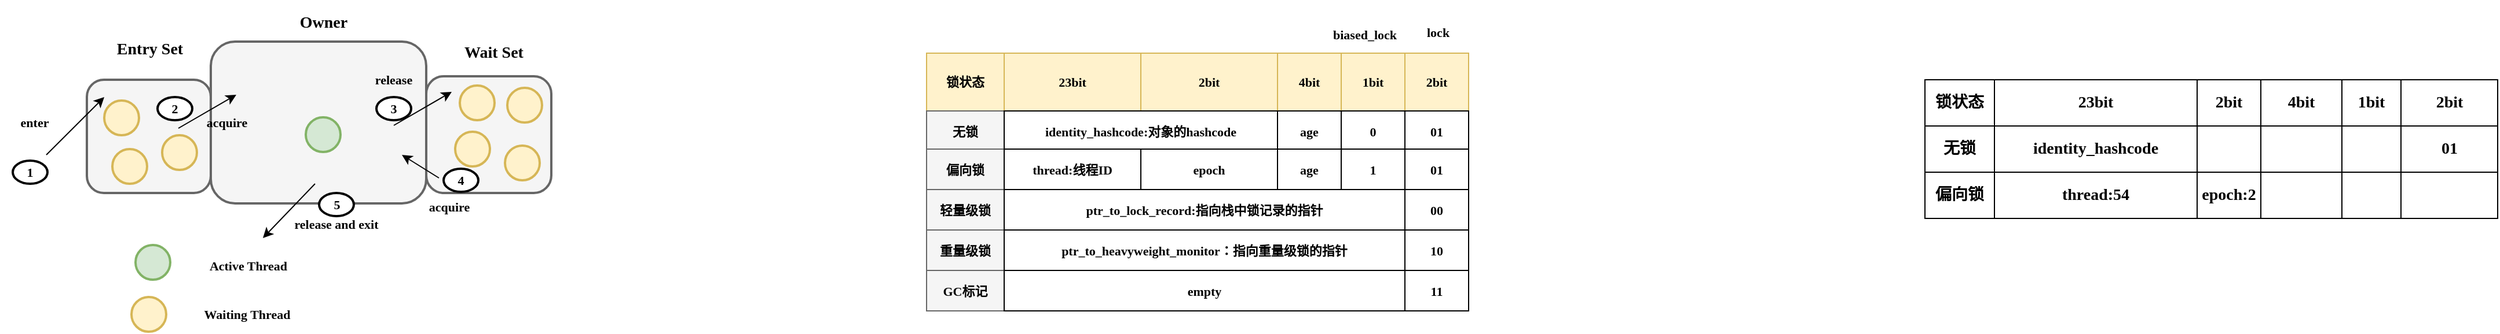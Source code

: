 <mxfile version="14.6.13" type="device" pages="5"><diagram id="yo-hto-64TogpGjafpf1" name="LOCK"><mxGraphModel dx="1933" dy="892" grid="0" gridSize="10" guides="1" tooltips="1" connect="1" arrows="1" fold="1" page="1" pageScale="1" pageWidth="827" pageHeight="1169" math="0" shadow="0"><root><mxCell id="0"/><mxCell id="1" parent="0"/><mxCell id="nr0yrZj0iZ1zak2wv59O-37" value="" style="shape=table;html=1;whiteSpace=wrap;startSize=0;container=1;collapsible=0;childLayout=tableLayout;fontFamily=Comic Sans MS;fontStyle=1;fontSize=14;" parent="1" vertex="1"><mxGeometry x="924" y="498" width="494.5" height="120" as="geometry"/></mxCell><mxCell id="nr0yrZj0iZ1zak2wv59O-38" value="" style="shape=partialRectangle;html=1;whiteSpace=wrap;collapsible=0;dropTarget=0;pointerEvents=0;fillColor=none;top=0;left=0;bottom=0;right=0;points=[[0,0.5],[1,0.5]];portConstraint=eastwest;fontFamily=Comic Sans MS;fontStyle=1;fontSize=14;" parent="nr0yrZj0iZ1zak2wv59O-37" vertex="1"><mxGeometry width="494.5" height="40" as="geometry"/></mxCell><mxCell id="nr0yrZj0iZ1zak2wv59O-39" value="锁状态" style="shape=partialRectangle;html=1;whiteSpace=wrap;connectable=0;overflow=hidden;fillColor=none;top=0;left=0;bottom=0;right=0;fontFamily=Comic Sans MS;fontStyle=1;fontSize=14;" parent="nr0yrZj0iZ1zak2wv59O-38" vertex="1"><mxGeometry width="60" height="40" as="geometry"/></mxCell><mxCell id="nr0yrZj0iZ1zak2wv59O-40" value="23bit" style="shape=partialRectangle;html=1;whiteSpace=wrap;connectable=0;overflow=hidden;fillColor=none;top=0;left=0;bottom=0;right=0;fontFamily=Comic Sans MS;fontStyle=1;fontSize=14;" parent="nr0yrZj0iZ1zak2wv59O-38" vertex="1"><mxGeometry x="60" width="175" height="40" as="geometry"/></mxCell><mxCell id="nr0yrZj0iZ1zak2wv59O-41" value="2bit" style="shape=partialRectangle;html=1;whiteSpace=wrap;connectable=0;overflow=hidden;fillColor=none;top=0;left=0;bottom=0;right=0;fontFamily=Comic Sans MS;fontStyle=1;fontSize=14;" parent="nr0yrZj0iZ1zak2wv59O-38" vertex="1"><mxGeometry x="235" width="55" height="40" as="geometry"/></mxCell><mxCell id="nr0yrZj0iZ1zak2wv59O-42" value="4bit" style="shape=partialRectangle;html=1;whiteSpace=wrap;connectable=0;overflow=hidden;fillColor=none;top=0;left=0;bottom=0;right=0;fontFamily=Comic Sans MS;fontStyle=1;fontSize=14;" parent="nr0yrZj0iZ1zak2wv59O-38" vertex="1"><mxGeometry x="290" width="70" height="40" as="geometry"/></mxCell><mxCell id="nr0yrZj0iZ1zak2wv59O-43" value="1bit" style="shape=partialRectangle;html=1;whiteSpace=wrap;connectable=0;overflow=hidden;fillColor=none;top=0;left=0;bottom=0;right=0;fontFamily=Comic Sans MS;fontStyle=1;fontSize=14;" parent="nr0yrZj0iZ1zak2wv59O-38" vertex="1"><mxGeometry x="360" width="51" height="40" as="geometry"/></mxCell><mxCell id="nr0yrZj0iZ1zak2wv59O-44" value="2bit" style="shape=partialRectangle;html=1;whiteSpace=wrap;connectable=0;overflow=hidden;fillColor=none;top=0;left=0;bottom=0;right=0;fontFamily=Comic Sans MS;fontStyle=1;fontSize=14;" parent="nr0yrZj0iZ1zak2wv59O-38" vertex="1"><mxGeometry x="411" width="84" height="40" as="geometry"/></mxCell><mxCell id="nr0yrZj0iZ1zak2wv59O-46" value="" style="shape=partialRectangle;html=1;whiteSpace=wrap;collapsible=0;dropTarget=0;pointerEvents=0;fillColor=none;top=0;left=0;bottom=0;right=0;points=[[0,0.5],[1,0.5]];portConstraint=eastwest;fontFamily=Comic Sans MS;fontStyle=1;fontSize=14;" parent="nr0yrZj0iZ1zak2wv59O-37" vertex="1"><mxGeometry y="40" width="494.5" height="40" as="geometry"/></mxCell><mxCell id="nr0yrZj0iZ1zak2wv59O-47" value="无锁" style="shape=partialRectangle;html=1;whiteSpace=wrap;connectable=0;overflow=hidden;fillColor=none;top=0;left=0;bottom=0;right=0;fontFamily=Comic Sans MS;fontStyle=1;fontSize=14;" parent="nr0yrZj0iZ1zak2wv59O-46" vertex="1"><mxGeometry width="60" height="40" as="geometry"/></mxCell><mxCell id="nr0yrZj0iZ1zak2wv59O-48" value="identity_hashcode" style="shape=partialRectangle;html=1;whiteSpace=wrap;connectable=0;overflow=hidden;fillColor=none;top=0;left=0;bottom=0;right=0;fontFamily=Comic Sans MS;fontStyle=1;fontSize=14;" parent="nr0yrZj0iZ1zak2wv59O-46" vertex="1"><mxGeometry x="60" width="175" height="40" as="geometry"/></mxCell><mxCell id="nr0yrZj0iZ1zak2wv59O-49" value="" style="shape=partialRectangle;html=1;whiteSpace=wrap;connectable=0;overflow=hidden;fillColor=none;top=0;left=0;bottom=0;right=0;fontFamily=Comic Sans MS;fontStyle=1;fontSize=14;" parent="nr0yrZj0iZ1zak2wv59O-46" vertex="1"><mxGeometry x="235" width="55" height="40" as="geometry"/></mxCell><mxCell id="nr0yrZj0iZ1zak2wv59O-50" value="" style="shape=partialRectangle;html=1;whiteSpace=wrap;connectable=0;overflow=hidden;fillColor=none;top=0;left=0;bottom=0;right=0;fontFamily=Comic Sans MS;fontStyle=1;fontSize=14;" parent="nr0yrZj0iZ1zak2wv59O-46" vertex="1"><mxGeometry x="290" width="70" height="40" as="geometry"/></mxCell><mxCell id="nr0yrZj0iZ1zak2wv59O-51" value="" style="shape=partialRectangle;html=1;whiteSpace=wrap;connectable=0;overflow=hidden;fillColor=none;top=0;left=0;bottom=0;right=0;fontFamily=Comic Sans MS;fontStyle=1;fontSize=14;" parent="nr0yrZj0iZ1zak2wv59O-46" vertex="1"><mxGeometry x="360" width="51" height="40" as="geometry"/></mxCell><mxCell id="nr0yrZj0iZ1zak2wv59O-52" value="01" style="shape=partialRectangle;html=1;whiteSpace=wrap;connectable=0;overflow=hidden;fillColor=none;top=0;left=0;bottom=0;right=0;fontFamily=Comic Sans MS;fontStyle=1;fontSize=14;" parent="nr0yrZj0iZ1zak2wv59O-46" vertex="1"><mxGeometry x="411" width="84" height="40" as="geometry"/></mxCell><mxCell id="nr0yrZj0iZ1zak2wv59O-54" value="" style="shape=partialRectangle;html=1;whiteSpace=wrap;collapsible=0;dropTarget=0;pointerEvents=0;fillColor=none;top=0;left=0;bottom=0;right=0;points=[[0,0.5],[1,0.5]];portConstraint=eastwest;fontFamily=Comic Sans MS;fontStyle=1;fontSize=14;" parent="nr0yrZj0iZ1zak2wv59O-37" vertex="1"><mxGeometry y="80" width="494.5" height="40" as="geometry"/></mxCell><mxCell id="nr0yrZj0iZ1zak2wv59O-55" value="偏向锁" style="shape=partialRectangle;html=1;whiteSpace=wrap;connectable=0;overflow=hidden;fillColor=none;top=0;left=0;bottom=0;right=0;fontFamily=Comic Sans MS;fontStyle=1;fontSize=14;" parent="nr0yrZj0iZ1zak2wv59O-54" vertex="1"><mxGeometry width="60" height="40" as="geometry"/></mxCell><mxCell id="nr0yrZj0iZ1zak2wv59O-56" value="thread:54" style="shape=partialRectangle;html=1;whiteSpace=wrap;connectable=0;overflow=hidden;fillColor=none;top=0;left=0;bottom=0;right=0;fontFamily=Comic Sans MS;fontStyle=1;fontSize=14;" parent="nr0yrZj0iZ1zak2wv59O-54" vertex="1"><mxGeometry x="60" width="175" height="40" as="geometry"/></mxCell><mxCell id="nr0yrZj0iZ1zak2wv59O-57" value="epoch:2" style="shape=partialRectangle;html=1;whiteSpace=wrap;connectable=0;overflow=hidden;fillColor=none;top=0;left=0;bottom=0;right=0;fontFamily=Comic Sans MS;fontStyle=1;fontSize=14;" parent="nr0yrZj0iZ1zak2wv59O-54" vertex="1"><mxGeometry x="235" width="55" height="40" as="geometry"/></mxCell><mxCell id="nr0yrZj0iZ1zak2wv59O-58" value="" style="shape=partialRectangle;html=1;whiteSpace=wrap;connectable=0;overflow=hidden;fillColor=none;top=0;left=0;bottom=0;right=0;fontFamily=Comic Sans MS;fontStyle=1;fontSize=14;" parent="nr0yrZj0iZ1zak2wv59O-54" vertex="1"><mxGeometry x="290" width="70" height="40" as="geometry"/></mxCell><mxCell id="nr0yrZj0iZ1zak2wv59O-59" value="" style="shape=partialRectangle;html=1;whiteSpace=wrap;connectable=0;overflow=hidden;fillColor=none;top=0;left=0;bottom=0;right=0;fontFamily=Comic Sans MS;fontStyle=1;fontSize=14;" parent="nr0yrZj0iZ1zak2wv59O-54" vertex="1"><mxGeometry x="360" width="51" height="40" as="geometry"/></mxCell><mxCell id="nr0yrZj0iZ1zak2wv59O-60" value="" style="shape=partialRectangle;html=1;whiteSpace=wrap;connectable=0;overflow=hidden;fillColor=none;top=0;left=0;bottom=0;right=0;fontFamily=Comic Sans MS;fontStyle=1;fontSize=14;" parent="nr0yrZj0iZ1zak2wv59O-54" vertex="1"><mxGeometry x="411" width="84" height="40" as="geometry"/></mxCell><mxCell id="nr0yrZj0iZ1zak2wv59O-62" value="锁状态" style="rounded=0;whiteSpace=wrap;html=1;fontFamily=Comic Sans MS;fontSize=11;fontStyle=1;fillColor=#fff2cc;strokeColor=#d6b656;" parent="1" vertex="1"><mxGeometry x="62" y="475" width="67" height="50" as="geometry"/></mxCell><mxCell id="nr0yrZj0iZ1zak2wv59O-70" value="23bit" style="rounded=0;whiteSpace=wrap;html=1;fontFamily=Comic Sans MS;fontSize=11;fontStyle=1;fillColor=#fff2cc;strokeColor=#d6b656;" parent="1" vertex="1"><mxGeometry x="129" y="475" width="118" height="50" as="geometry"/></mxCell><mxCell id="nr0yrZj0iZ1zak2wv59O-71" value="2bit" style="rounded=0;whiteSpace=wrap;html=1;fontFamily=Comic Sans MS;fontSize=11;fontStyle=1;fillColor=#fff2cc;strokeColor=#d6b656;" parent="1" vertex="1"><mxGeometry x="247" y="475" width="118" height="50" as="geometry"/></mxCell><mxCell id="nr0yrZj0iZ1zak2wv59O-73" value="4bit" style="rounded=0;whiteSpace=wrap;html=1;fontFamily=Comic Sans MS;fontSize=11;fontStyle=1;fillColor=#fff2cc;strokeColor=#d6b656;" parent="1" vertex="1"><mxGeometry x="365" y="475" width="55" height="50" as="geometry"/></mxCell><mxCell id="nr0yrZj0iZ1zak2wv59O-74" value="1bit" style="rounded=0;whiteSpace=wrap;html=1;fontFamily=Comic Sans MS;fontSize=11;fontStyle=1;fillColor=#fff2cc;strokeColor=#d6b656;" parent="1" vertex="1"><mxGeometry x="420" y="475" width="55" height="50" as="geometry"/></mxCell><mxCell id="nr0yrZj0iZ1zak2wv59O-75" value="2bit" style="rounded=0;whiteSpace=wrap;html=1;fontFamily=Comic Sans MS;fontSize=11;fontStyle=1;fillColor=#fff2cc;strokeColor=#d6b656;" parent="1" vertex="1"><mxGeometry x="475" y="475" width="55" height="50" as="geometry"/></mxCell><mxCell id="nr0yrZj0iZ1zak2wv59O-91" value="GC标记" style="rounded=0;whiteSpace=wrap;html=1;fontFamily=Comic Sans MS;fontSize=11;fontStyle=1;fillColor=#f5f5f5;strokeColor=#666666;" parent="1" vertex="1"><mxGeometry x="62" y="663" width="67" height="35" as="geometry"/></mxCell><mxCell id="nr0yrZj0iZ1zak2wv59O-92" value="empty" style="rounded=0;whiteSpace=wrap;html=1;fontFamily=Comic Sans MS;fontSize=11;fontStyle=1;" parent="1" vertex="1"><mxGeometry x="129" y="663" width="346" height="35" as="geometry"/></mxCell><mxCell id="nr0yrZj0iZ1zak2wv59O-93" value="11" style="rounded=0;whiteSpace=wrap;html=1;fontFamily=Comic Sans MS;fontSize=11;fontStyle=1;" parent="1" vertex="1"><mxGeometry x="475" y="663" width="55" height="35" as="geometry"/></mxCell><mxCell id="nr0yrZj0iZ1zak2wv59O-94" value="&lt;strong style=&quot;box-sizing: border-box; outline: 0px; overflow-wrap: break-word; font-size: 11px; font-style: normal; letter-spacing: normal; text-indent: 0px; text-transform: none; word-spacing: 0px; background-color: rgb(255, 255, 255);&quot;&gt;biased_lock&lt;/strong&gt;" style="text;whiteSpace=wrap;html=1;fontSize=11;fontFamily=Comic Sans MS;fontStyle=1;" parent="1" vertex="1"><mxGeometry x="411" y="446" width="88" height="31" as="geometry"/></mxCell><mxCell id="nr0yrZj0iZ1zak2wv59O-95" value="&lt;strong style=&quot;box-sizing: border-box; outline: 0px; overflow-wrap: break-word; font-size: 11px; font-style: normal; letter-spacing: normal; text-indent: 0px; text-transform: none; word-spacing: 0px; background-color: rgb(255, 255, 255);&quot;&gt;lock&lt;br style=&quot;font-size: 11px;&quot;&gt;&lt;br style=&quot;font-size: 11px;&quot;&gt;&lt;/strong&gt;" style="text;whiteSpace=wrap;html=1;fontSize=11;fontFamily=Comic Sans MS;fontStyle=1;" parent="1" vertex="1"><mxGeometry x="491.5" y="444" width="88" height="31" as="geometry"/></mxCell><mxCell id="nr0yrZj0iZ1zak2wv59O-97" value="" style="group" parent="1" vertex="1" connectable="0"><mxGeometry x="62" y="525" width="468" height="35" as="geometry"/></mxCell><mxCell id="nr0yrZj0iZ1zak2wv59O-63" value="无锁" style="rounded=0;whiteSpace=wrap;html=1;fontFamily=Comic Sans MS;fontSize=11;fontStyle=1;fillColor=#f5f5f5;strokeColor=#666666;" parent="nr0yrZj0iZ1zak2wv59O-97" vertex="1"><mxGeometry width="67" height="35" as="geometry"/></mxCell><mxCell id="nr0yrZj0iZ1zak2wv59O-78" value="&lt;span style=&quot;box-sizing: border-box ; outline: 0px ; overflow-wrap: break-word ; font-size: 11px ; background-color: rgb(255 , 255 , 255)&quot;&gt;identity_hashcode:对象的hashcode&lt;/span&gt;" style="rounded=0;whiteSpace=wrap;html=1;fontFamily=Comic Sans MS;fontSize=11;fontStyle=1;" parent="nr0yrZj0iZ1zak2wv59O-97" vertex="1"><mxGeometry x="67" width="236" height="35" as="geometry"/></mxCell><mxCell id="nr0yrZj0iZ1zak2wv59O-79" value="age" style="rounded=0;whiteSpace=wrap;html=1;fontFamily=Comic Sans MS;fontSize=11;fontStyle=1;" parent="nr0yrZj0iZ1zak2wv59O-97" vertex="1"><mxGeometry x="303" width="55" height="35" as="geometry"/></mxCell><mxCell id="nr0yrZj0iZ1zak2wv59O-80" value="0" style="rounded=0;whiteSpace=wrap;html=1;fontFamily=Comic Sans MS;fontSize=11;fontStyle=1;" parent="nr0yrZj0iZ1zak2wv59O-97" vertex="1"><mxGeometry x="358" width="55" height="35" as="geometry"/></mxCell><mxCell id="nr0yrZj0iZ1zak2wv59O-81" value="01" style="rounded=0;whiteSpace=wrap;html=1;fontFamily=Comic Sans MS;fontSize=11;fontStyle=1;" parent="nr0yrZj0iZ1zak2wv59O-97" vertex="1"><mxGeometry x="413" width="55" height="35" as="geometry"/></mxCell><mxCell id="nr0yrZj0iZ1zak2wv59O-98" value="" style="group" parent="1" vertex="1" connectable="0"><mxGeometry x="62" y="558" width="468" height="35" as="geometry"/></mxCell><mxCell id="nr0yrZj0iZ1zak2wv59O-64" value="偏向锁" style="rounded=0;whiteSpace=wrap;html=1;fontFamily=Comic Sans MS;fontSize=11;fontStyle=1;fillColor=#f5f5f5;strokeColor=#666666;" parent="nr0yrZj0iZ1zak2wv59O-98" vertex="1"><mxGeometry width="67" height="35" as="geometry"/></mxCell><mxCell id="nr0yrZj0iZ1zak2wv59O-82" value="thread:线程ID" style="rounded=0;whiteSpace=wrap;html=1;fontFamily=Comic Sans MS;fontSize=11;fontStyle=1;" parent="nr0yrZj0iZ1zak2wv59O-98" vertex="1"><mxGeometry x="67" width="118" height="35" as="geometry"/></mxCell><mxCell id="nr0yrZj0iZ1zak2wv59O-83" value="epoch" style="rounded=0;whiteSpace=wrap;html=1;fontFamily=Comic Sans MS;fontSize=11;fontStyle=1;" parent="nr0yrZj0iZ1zak2wv59O-98" vertex="1"><mxGeometry x="185" width="118" height="35" as="geometry"/></mxCell><mxCell id="nr0yrZj0iZ1zak2wv59O-84" value="age" style="rounded=0;whiteSpace=wrap;html=1;fontFamily=Comic Sans MS;fontSize=11;fontStyle=1;" parent="nr0yrZj0iZ1zak2wv59O-98" vertex="1"><mxGeometry x="303" width="55" height="35" as="geometry"/></mxCell><mxCell id="nr0yrZj0iZ1zak2wv59O-85" value="1" style="rounded=0;whiteSpace=wrap;html=1;fontFamily=Comic Sans MS;fontSize=11;fontStyle=1;" parent="nr0yrZj0iZ1zak2wv59O-98" vertex="1"><mxGeometry x="358" width="55" height="35" as="geometry"/></mxCell><mxCell id="nr0yrZj0iZ1zak2wv59O-86" value="01" style="rounded=0;whiteSpace=wrap;html=1;fontFamily=Comic Sans MS;fontSize=11;fontStyle=1;" parent="nr0yrZj0iZ1zak2wv59O-98" vertex="1"><mxGeometry x="413" width="55" height="35" as="geometry"/></mxCell><mxCell id="nr0yrZj0iZ1zak2wv59O-99" value="" style="group" parent="1" vertex="1" connectable="0"><mxGeometry x="62" y="593" width="468" height="35" as="geometry"/></mxCell><mxCell id="nr0yrZj0iZ1zak2wv59O-66" value="轻量级锁" style="rounded=0;whiteSpace=wrap;html=1;fontFamily=Comic Sans MS;fontSize=11;fontStyle=1;fillColor=#f5f5f5;strokeColor=#666666;" parent="nr0yrZj0iZ1zak2wv59O-99" vertex="1"><mxGeometry width="67" height="35" as="geometry"/></mxCell><mxCell id="nr0yrZj0iZ1zak2wv59O-87" value="&lt;span style=&quot;box-sizing: border-box; outline: 0px; overflow-wrap: break-word; font-size: 11px; background-color: rgb(255, 255, 255);&quot;&gt;ptr_to_lock_record:指向栈中锁记录的指针&lt;/span&gt;" style="rounded=0;whiteSpace=wrap;html=1;fontFamily=Comic Sans MS;fontSize=11;fontStyle=1;" parent="nr0yrZj0iZ1zak2wv59O-99" vertex="1"><mxGeometry x="67" width="346" height="35" as="geometry"/></mxCell><mxCell id="nr0yrZj0iZ1zak2wv59O-88" value="00" style="rounded=0;whiteSpace=wrap;html=1;fontFamily=Comic Sans MS;fontSize=11;fontStyle=1;" parent="nr0yrZj0iZ1zak2wv59O-99" vertex="1"><mxGeometry x="413" width="55" height="35" as="geometry"/></mxCell><mxCell id="nr0yrZj0iZ1zak2wv59O-100" value="" style="group" parent="1" vertex="1" connectable="0"><mxGeometry x="62" y="628" width="468" height="35" as="geometry"/></mxCell><mxCell id="nr0yrZj0iZ1zak2wv59O-67" value="重量级锁" style="rounded=0;whiteSpace=wrap;html=1;fontFamily=Comic Sans MS;fontSize=11;fontStyle=1;fillColor=#f5f5f5;strokeColor=#666666;" parent="nr0yrZj0iZ1zak2wv59O-100" vertex="1"><mxGeometry width="67" height="35" as="geometry"/></mxCell><mxCell id="nr0yrZj0iZ1zak2wv59O-89" value="&lt;span style=&quot;box-sizing: border-box ; outline: 0px ; overflow-wrap: break-word ; font-size: 11px ; background-color: rgb(255 , 255 , 255)&quot;&gt;ptr_to_heavyweight_monitor：指向重量级锁的指针&lt;/span&gt;" style="rounded=0;whiteSpace=wrap;html=1;fontFamily=Comic Sans MS;fontSize=11;fontStyle=1;" parent="nr0yrZj0iZ1zak2wv59O-100" vertex="1"><mxGeometry x="67" width="346" height="35" as="geometry"/></mxCell><mxCell id="nr0yrZj0iZ1zak2wv59O-90" value="10" style="rounded=0;whiteSpace=wrap;html=1;fontFamily=Comic Sans MS;fontSize=11;fontStyle=1;" parent="nr0yrZj0iZ1zak2wv59O-100" vertex="1"><mxGeometry x="413" width="55" height="35" as="geometry"/></mxCell><mxCell id="gS6NbleU883uju5NgbZq-1" value="" style="rounded=1;whiteSpace=wrap;html=1;fontFamily=Comic Sans MS;fontSize=11;fontColor=#333333;strokeWidth=2;fontStyle=1;fillColor=#f5f5f5;strokeColor=#666666;" parent="1" vertex="1"><mxGeometry x="-663" y="498" width="107" height="98" as="geometry"/></mxCell><mxCell id="gS6NbleU883uju5NgbZq-2" value="" style="rounded=1;whiteSpace=wrap;html=1;fontFamily=Comic Sans MS;fontSize=11;fontColor=#333333;strokeWidth=2;fontStyle=1;fillColor=#f5f5f5;strokeColor=#666666;" parent="1" vertex="1"><mxGeometry x="-556" y="465" width="186" height="140" as="geometry"/></mxCell><mxCell id="gS6NbleU883uju5NgbZq-3" value="" style="rounded=1;whiteSpace=wrap;html=1;fontFamily=Comic Sans MS;fontSize=11;fontColor=#333333;strokeWidth=2;fontStyle=1;fillColor=#f5f5f5;strokeColor=#666666;" parent="1" vertex="1"><mxGeometry x="-370" y="495" width="108" height="101" as="geometry"/></mxCell><mxCell id="gS6NbleU883uju5NgbZq-9" value="" style="ellipse;whiteSpace=wrap;html=1;aspect=fixed;fontFamily=Comic Sans MS;fontSize=11;strokeWidth=2;fontStyle=1;fillColor=#fff2cc;strokeColor=#d6b656;" parent="1" vertex="1"><mxGeometry x="-648" y="516" width="30" height="30" as="geometry"/></mxCell><mxCell id="gS6NbleU883uju5NgbZq-11" value="" style="ellipse;whiteSpace=wrap;html=1;aspect=fixed;fontFamily=Comic Sans MS;fontSize=11;strokeWidth=2;fontStyle=1;fillColor=#fff2cc;strokeColor=#d6b656;" parent="1" vertex="1"><mxGeometry x="-641" y="558" width="30" height="30" as="geometry"/></mxCell><mxCell id="gS6NbleU883uju5NgbZq-12" value="" style="ellipse;whiteSpace=wrap;html=1;aspect=fixed;fontFamily=Comic Sans MS;fontSize=11;strokeWidth=2;fontStyle=1;fillColor=#fff2cc;strokeColor=#d6b656;" parent="1" vertex="1"><mxGeometry x="-598" y="546" width="30" height="30" as="geometry"/></mxCell><mxCell id="gS6NbleU883uju5NgbZq-14" value="" style="ellipse;whiteSpace=wrap;html=1;aspect=fixed;fontFamily=Comic Sans MS;fontSize=11;strokeWidth=2;fontStyle=1;fillColor=#d5e8d4;strokeColor=#82b366;" parent="1" vertex="1"><mxGeometry x="-474" y="530.5" width="30" height="30" as="geometry"/></mxCell><mxCell id="gS6NbleU883uju5NgbZq-18" value="" style="endArrow=classic;html=1;fontFamily=Comic Sans MS;fontSize=11;fontColor=#000000;fontStyle=1" parent="1" edge="1"><mxGeometry width="50" height="50" relative="1" as="geometry"><mxPoint x="-466" y="588" as="sourcePoint"/><mxPoint x="-511" y="635" as="targetPoint"/></mxGeometry></mxCell><mxCell id="gS6NbleU883uju5NgbZq-19" value="release and exit" style="text;html=1;strokeColor=none;fillColor=none;align=center;verticalAlign=middle;whiteSpace=wrap;rounded=0;fontFamily=Comic Sans MS;fontSize=11;fontColor=#000000;fontStyle=1" parent="1" vertex="1"><mxGeometry x="-495" y="611" width="95" height="23" as="geometry"/></mxCell><mxCell id="gS6NbleU883uju5NgbZq-24" value="" style="endArrow=classic;html=1;fontFamily=Comic Sans MS;fontSize=11;fontColor=#000000;fontStyle=1" parent="1" edge="1"><mxGeometry width="50" height="50" relative="1" as="geometry"><mxPoint x="-698" y="563" as="sourcePoint"/><mxPoint x="-648" y="513" as="targetPoint"/></mxGeometry></mxCell><mxCell id="gS6NbleU883uju5NgbZq-27" value="" style="endArrow=classic;html=1;fontFamily=Comic Sans MS;fontSize=11;fontColor=#000000;fontStyle=1" parent="1" edge="1"><mxGeometry width="50" height="50" relative="1" as="geometry"><mxPoint x="-584" y="540" as="sourcePoint"/><mxPoint x="-534" y="511" as="targetPoint"/></mxGeometry></mxCell><mxCell id="gS6NbleU883uju5NgbZq-31" value="1" style="ellipse;whiteSpace=wrap;html=1;fontFamily=Comic Sans MS;fontSize=11;fontColor=#000000;strokeWidth=2;fontStyle=1" parent="1" vertex="1"><mxGeometry x="-727" y="568" width="30" height="20" as="geometry"/></mxCell><mxCell id="gS6NbleU883uju5NgbZq-33" value="2" style="ellipse;whiteSpace=wrap;html=1;fontFamily=Comic Sans MS;fontSize=11;fontColor=#000000;strokeWidth=2;fontStyle=1" parent="1" vertex="1"><mxGeometry x="-602" y="513" width="30" height="20" as="geometry"/></mxCell><mxCell id="gS6NbleU883uju5NgbZq-34" value="5" style="ellipse;whiteSpace=wrap;html=1;fontFamily=Comic Sans MS;fontSize=11;fontColor=#000000;strokeWidth=2;fontStyle=1" parent="1" vertex="1"><mxGeometry x="-462.5" y="596" width="30" height="20" as="geometry"/></mxCell><mxCell id="gS6NbleU883uju5NgbZq-36" value="" style="endArrow=classic;html=1;fontFamily=Comic Sans MS;fontSize=11;fontColor=#000000;fontStyle=1" parent="1" edge="1"><mxGeometry width="50" height="50" relative="1" as="geometry"><mxPoint x="-398" y="537.5" as="sourcePoint"/><mxPoint x="-348" y="508.5" as="targetPoint"/></mxGeometry></mxCell><mxCell id="gS6NbleU883uju5NgbZq-37" value="" style="endArrow=classic;html=1;fontFamily=Comic Sans MS;fontSize=11;fontColor=#000000;fontStyle=1" parent="1" edge="1"><mxGeometry width="50" height="50" relative="1" as="geometry"><mxPoint x="-359" y="583" as="sourcePoint"/><mxPoint x="-391" y="563" as="targetPoint"/></mxGeometry></mxCell><mxCell id="gS6NbleU883uju5NgbZq-38" value="4" style="ellipse;whiteSpace=wrap;html=1;fontFamily=Comic Sans MS;fontSize=11;fontColor=#000000;strokeWidth=2;fontStyle=1" parent="1" vertex="1"><mxGeometry x="-355" y="575" width="30" height="20" as="geometry"/></mxCell><mxCell id="gS6NbleU883uju5NgbZq-39" value="3" style="ellipse;whiteSpace=wrap;html=1;fontFamily=Comic Sans MS;fontSize=11;fontColor=#000000;strokeWidth=2;fontStyle=1" parent="1" vertex="1"><mxGeometry x="-413" y="513" width="30" height="20" as="geometry"/></mxCell><mxCell id="gS6NbleU883uju5NgbZq-40" value="" style="ellipse;whiteSpace=wrap;html=1;aspect=fixed;fontFamily=Comic Sans MS;fontSize=11;strokeWidth=2;fontStyle=1;fillColor=#fff2cc;strokeColor=#d6b656;" parent="1" vertex="1"><mxGeometry x="-341" y="503" width="30" height="30" as="geometry"/></mxCell><mxCell id="gS6NbleU883uju5NgbZq-41" value="" style="ellipse;whiteSpace=wrap;html=1;aspect=fixed;fontFamily=Comic Sans MS;fontSize=11;strokeWidth=2;fontStyle=1;fillColor=#fff2cc;strokeColor=#d6b656;" parent="1" vertex="1"><mxGeometry x="-300" y="505" width="30" height="30" as="geometry"/></mxCell><mxCell id="gS6NbleU883uju5NgbZq-42" value="" style="ellipse;whiteSpace=wrap;html=1;aspect=fixed;fontFamily=Comic Sans MS;fontSize=11;strokeWidth=2;fontStyle=1;fillColor=#fff2cc;strokeColor=#d6b656;" parent="1" vertex="1"><mxGeometry x="-302" y="555" width="30" height="30" as="geometry"/></mxCell><mxCell id="gS6NbleU883uju5NgbZq-43" value="" style="ellipse;whiteSpace=wrap;html=1;aspect=fixed;fontFamily=Comic Sans MS;fontSize=11;strokeWidth=2;fontStyle=1;fillColor=#fff2cc;strokeColor=#d6b656;" parent="1" vertex="1"><mxGeometry x="-345" y="543" width="30" height="30" as="geometry"/></mxCell><mxCell id="gS6NbleU883uju5NgbZq-44" value="release" style="text;html=1;strokeColor=none;fillColor=none;align=center;verticalAlign=middle;whiteSpace=wrap;rounded=0;fontFamily=Comic Sans MS;fontSize=11;fontColor=#000000;fontStyle=1" parent="1" vertex="1"><mxGeometry x="-427.75" y="486" width="59.5" height="23" as="geometry"/></mxCell><mxCell id="gS6NbleU883uju5NgbZq-46" value="acquire" style="text;html=1;strokeColor=none;fillColor=none;align=center;verticalAlign=middle;whiteSpace=wrap;rounded=0;fontFamily=Comic Sans MS;fontSize=11;fontColor=#000000;fontStyle=1" parent="1" vertex="1"><mxGeometry x="-380" y="596" width="59.5" height="23" as="geometry"/></mxCell><mxCell id="gS6NbleU883uju5NgbZq-47" value="enter" style="text;html=1;strokeColor=none;fillColor=none;align=center;verticalAlign=middle;whiteSpace=wrap;rounded=0;fontFamily=Comic Sans MS;fontSize=11;fontColor=#000000;fontStyle=1" parent="1" vertex="1"><mxGeometry x="-738" y="523.5" width="59.5" height="23" as="geometry"/></mxCell><mxCell id="gS6NbleU883uju5NgbZq-48" value="acquire" style="text;html=1;strokeColor=none;fillColor=none;align=center;verticalAlign=middle;whiteSpace=wrap;rounded=0;fontFamily=Comic Sans MS;fontSize=11;fontColor=#000000;fontStyle=1" parent="1" vertex="1"><mxGeometry x="-572" y="523.5" width="59.5" height="23" as="geometry"/></mxCell><mxCell id="gS6NbleU883uju5NgbZq-50" value="Entry Set" style="text;strokeColor=none;fillColor=none;html=1;fontSize=14;fontStyle=1;verticalAlign=middle;align=center;fontFamily=Comic Sans MS;fontColor=#000000;" parent="1" vertex="1"><mxGeometry x="-659.5" y="452" width="100" height="40" as="geometry"/></mxCell><mxCell id="gS6NbleU883uju5NgbZq-51" value="Wait Set" style="text;strokeColor=none;fillColor=none;html=1;fontSize=14;fontStyle=1;verticalAlign=middle;align=center;fontFamily=Comic Sans MS;fontColor=#000000;" parent="1" vertex="1"><mxGeometry x="-362" y="455" width="100" height="40" as="geometry"/></mxCell><mxCell id="gS6NbleU883uju5NgbZq-52" value="Owner" style="text;strokeColor=none;fillColor=none;html=1;fontSize=14;fontStyle=1;verticalAlign=middle;align=center;fontFamily=Comic Sans MS;fontColor=#000000;" parent="1" vertex="1"><mxGeometry x="-509" y="429" width="100" height="40" as="geometry"/></mxCell><mxCell id="gS6NbleU883uju5NgbZq-53" value="" style="ellipse;whiteSpace=wrap;html=1;aspect=fixed;fontFamily=Comic Sans MS;fontSize=11;strokeWidth=2;fontStyle=1;fillColor=#d5e8d4;strokeColor=#82b366;" parent="1" vertex="1"><mxGeometry x="-621" y="641" width="30" height="30" as="geometry"/></mxCell><mxCell id="gS6NbleU883uju5NgbZq-54" value="" style="ellipse;whiteSpace=wrap;html=1;aspect=fixed;fontFamily=Comic Sans MS;fontSize=11;strokeWidth=2;fontStyle=1;fillColor=#fff2cc;strokeColor=#d6b656;" parent="1" vertex="1"><mxGeometry x="-624.5" y="686" width="30" height="30" as="geometry"/></mxCell><mxCell id="gS6NbleU883uju5NgbZq-55" value="Active Thread" style="text;html=1;strokeColor=none;fillColor=none;align=center;verticalAlign=middle;whiteSpace=wrap;rounded=0;fontFamily=Comic Sans MS;fontSize=11;fontColor=#000000;fontStyle=1" parent="1" vertex="1"><mxGeometry x="-574" y="646" width="101" height="25" as="geometry"/></mxCell><mxCell id="gS6NbleU883uju5NgbZq-56" value="Waiting Thread" style="text;html=1;strokeColor=none;fillColor=none;align=center;verticalAlign=middle;whiteSpace=wrap;rounded=0;fontFamily=Comic Sans MS;fontSize=11;fontColor=#000000;fontStyle=1" parent="1" vertex="1"><mxGeometry x="-575" y="688.5" width="101" height="25" as="geometry"/></mxCell></root></mxGraphModel></diagram><diagram id="mXRpmrJV34rLvRpeTbwV" name="JVM"><mxGraphModel dx="1298" dy="945" grid="1" gridSize="10" guides="1" tooltips="1" connect="1" arrows="1" fold="1" page="1" pageScale="1" pageWidth="2339" pageHeight="3300" math="0" shadow="0"><root><mxCell id="3jVbes9L9UtNreTa16mk-0"/><mxCell id="3jVbes9L9UtNreTa16mk-1" parent="3jVbes9L9UtNreTa16mk-0"/></root></mxGraphModel></diagram><diagram id="tcCkYwWIpR-S58wLHSzq" name="Regex"><mxGraphModel dx="4598" dy="945" grid="0" gridSize="10" guides="1" tooltips="1" connect="1" arrows="1" fold="1" page="1" pageScale="1" pageWidth="3300" pageHeight="4681" background="none" math="0" shadow="0"><root><mxCell id="MZ3VAdl_w10W37UwoLUv-0"/><mxCell id="MZ3VAdl_w10W37UwoLUv-1" parent="MZ3VAdl_w10W37UwoLUv-0"/><mxCell id="ZtdUGKyv7fqqT7VLNR_b-5" style="edgeStyle=orthogonalEdgeStyle;rounded=0;orthogonalLoop=1;jettySize=auto;html=1;strokeWidth=2;elbow=vertical;curved=1;fontFamily=Helvetica;fontSize=17;fontStyle=1" edge="1" parent="MZ3VAdl_w10W37UwoLUv-1" source="ZtdUGKyv7fqqT7VLNR_b-1" target="ZtdUGKyv7fqqT7VLNR_b-3"><mxGeometry relative="1" as="geometry"><Array as="points"><mxPoint x="-1069" y="599"/></Array></mxGeometry></mxCell><mxCell id="ZtdUGKyv7fqqT7VLNR_b-6" value="2,5,8" style="edgeLabel;html=1;align=center;verticalAlign=middle;resizable=0;points=[];fontFamily=Helvetica;fontSize=17;fontStyle=1" vertex="1" connectable="0" parent="ZtdUGKyv7fqqT7VLNR_b-5"><mxGeometry x="0.2" y="-47" relative="1" as="geometry"><mxPoint as="offset"/></mxGeometry></mxCell><mxCell id="ZtdUGKyv7fqqT7VLNR_b-19" style="edgeStyle=orthogonalEdgeStyle;rounded=0;orthogonalLoop=1;jettySize=auto;html=1;entryX=0.5;entryY=0;entryDx=0;entryDy=0;fontFamily=Helvetica;fontSize=17;strokeWidth=2;exitX=1;exitY=0;exitDx=0;exitDy=0;curved=1;fontStyle=1" edge="1" parent="MZ3VAdl_w10W37UwoLUv-1" source="ZtdUGKyv7fqqT7VLNR_b-1" target="ZtdUGKyv7fqqT7VLNR_b-2"><mxGeometry relative="1" as="geometry"><Array as="points"><mxPoint x="-1226" y="462"/><mxPoint x="-816" y="462"/></Array></mxGeometry></mxCell><mxCell id="ZtdUGKyv7fqqT7VLNR_b-22" value="1,4,7" style="edgeLabel;html=1;align=center;verticalAlign=middle;resizable=0;points=[];fontSize=17;fontFamily=Helvetica;fontStyle=1" vertex="1" connectable="0" parent="ZtdUGKyv7fqqT7VLNR_b-19"><mxGeometry x="0.013" y="-3" relative="1" as="geometry"><mxPoint as="offset"/></mxGeometry></mxCell><mxCell id="ZtdUGKyv7fqqT7VLNR_b-1" value="A:0" style="ellipse;whiteSpace=wrap;html=1;aspect=fixed;rounded=1;fontFamily=Helvetica;fontSize=17;strokeWidth=4;fillColor=#CCCCFF;fontStyle=1" vertex="1" parent="MZ3VAdl_w10W37UwoLUv-1"><mxGeometry x="-1311" y="500" width="100" height="100" as="geometry"/></mxCell><mxCell id="ZtdUGKyv7fqqT7VLNR_b-17" style="edgeStyle=orthogonalEdgeStyle;curved=1;rounded=0;orthogonalLoop=1;jettySize=auto;html=1;fontFamily=Helvetica;fontSize=17;strokeWidth=2;exitX=0.22;exitY=0.9;exitDx=0;exitDy=0;exitPerimeter=0;fontStyle=1" edge="1" parent="MZ3VAdl_w10W37UwoLUv-1" source="ZtdUGKyv7fqqT7VLNR_b-2" target="ZtdUGKyv7fqqT7VLNR_b-3"><mxGeometry relative="1" as="geometry"/></mxCell><mxCell id="ZtdUGKyv7fqqT7VLNR_b-24" value="2,5,8" style="edgeLabel;html=1;align=center;verticalAlign=middle;resizable=0;points=[];fontSize=17;fontFamily=Helvetica;fontStyle=1" vertex="1" connectable="0" parent="ZtdUGKyv7fqqT7VLNR_b-17"><mxGeometry x="-0.335" y="42" relative="1" as="geometry"><mxPoint as="offset"/></mxGeometry></mxCell><mxCell id="ZtdUGKyv7fqqT7VLNR_b-20" style="edgeStyle=orthogonalEdgeStyle;rounded=0;orthogonalLoop=1;jettySize=auto;html=1;fontFamily=Helvetica;fontSize=17;strokeWidth=2;curved=1;exitX=0.02;exitY=0.77;exitDx=0;exitDy=0;exitPerimeter=0;entryX=1;entryY=0.37;entryDx=0;entryDy=0;entryPerimeter=0;fontStyle=1" edge="1" parent="MZ3VAdl_w10W37UwoLUv-1" source="ZtdUGKyv7fqqT7VLNR_b-2" target="ZtdUGKyv7fqqT7VLNR_b-1"><mxGeometry relative="1" as="geometry"><Array as="points"><mxPoint x="-864" y="593"/><mxPoint x="-1117" y="593"/><mxPoint x="-1117" y="588"/><mxPoint x="-1211" y="588"/></Array></mxGeometry></mxCell><mxCell id="ZtdUGKyv7fqqT7VLNR_b-21" value="2,5,8" style="edgeLabel;html=1;align=center;verticalAlign=middle;resizable=0;points=[];fontSize=17;fontFamily=Helvetica;fontStyle=1" vertex="1" connectable="0" parent="ZtdUGKyv7fqqT7VLNR_b-20"><mxGeometry x="-0.008" y="1" relative="1" as="geometry"><mxPoint x="1" y="1" as="offset"/></mxGeometry></mxCell><mxCell id="ZtdUGKyv7fqqT7VLNR_b-2" value="B:1" style="ellipse;whiteSpace=wrap;html=1;aspect=fixed;rounded=1;fontFamily=Helvetica;fontSize=17;strokeWidth=4;fillColor=#CCCCFF;fontStyle=1" vertex="1" parent="MZ3VAdl_w10W37UwoLUv-1"><mxGeometry x="-866" y="511" width="100" height="100" as="geometry"/></mxCell><mxCell id="ZtdUGKyv7fqqT7VLNR_b-7" style="edgeStyle=orthogonalEdgeStyle;curved=1;rounded=0;orthogonalLoop=1;jettySize=auto;html=1;fontFamily=Helvetica;fontSize=17;strokeWidth=2;fontStyle=1" edge="1" parent="MZ3VAdl_w10W37UwoLUv-1" source="ZtdUGKyv7fqqT7VLNR_b-3" target="ZtdUGKyv7fqqT7VLNR_b-1"><mxGeometry relative="1" as="geometry"/></mxCell><mxCell id="ZtdUGKyv7fqqT7VLNR_b-8" value="1,4,7" style="edgeLabel;html=1;align=center;verticalAlign=middle;resizable=0;points=[];fontSize=17;fontFamily=Helvetica;fontStyle=1" vertex="1" connectable="0" parent="ZtdUGKyv7fqqT7VLNR_b-7"><mxGeometry x="0.267" y="-27" relative="1" as="geometry"><mxPoint as="offset"/></mxGeometry></mxCell><mxCell id="ZtdUGKyv7fqqT7VLNR_b-18" style="edgeStyle=orthogonalEdgeStyle;curved=1;rounded=0;orthogonalLoop=1;jettySize=auto;html=1;fontFamily=Helvetica;fontSize=17;strokeWidth=2;fontStyle=1" edge="1" parent="MZ3VAdl_w10W37UwoLUv-1" source="ZtdUGKyv7fqqT7VLNR_b-3" target="ZtdUGKyv7fqqT7VLNR_b-2"><mxGeometry relative="1" as="geometry"/></mxCell><mxCell id="ZtdUGKyv7fqqT7VLNR_b-25" value="1,4,7" style="edgeLabel;html=1;align=center;verticalAlign=middle;resizable=0;points=[];fontSize=17;fontFamily=Helvetica;fontStyle=1" vertex="1" connectable="0" parent="ZtdUGKyv7fqqT7VLNR_b-18"><mxGeometry x="0.374" y="11" relative="1" as="geometry"><mxPoint as="offset"/></mxGeometry></mxCell><mxCell id="ZtdUGKyv7fqqT7VLNR_b-3" value="C:2" style="ellipse;whiteSpace=wrap;html=1;aspect=fixed;rounded=1;fontFamily=Helvetica;fontSize=17;strokeWidth=4;fillColor=#CCCCFF;fontStyle=1" vertex="1" parent="MZ3VAdl_w10W37UwoLUv-1"><mxGeometry x="-1079" y="807" width="100" height="100" as="geometry"/></mxCell><mxCell id="ZtdUGKyv7fqqT7VLNR_b-11" style="edgeStyle=orthogonalEdgeStyle;curved=1;rounded=0;orthogonalLoop=1;jettySize=auto;html=1;fontFamily=Helvetica;fontSize=17;strokeWidth=2;exitX=0.15;exitY=0.93;exitDx=0;exitDy=0;exitPerimeter=0;entryX=0.08;entryY=0.18;entryDx=0;entryDy=0;entryPerimeter=0;fontStyle=1" edge="1" parent="MZ3VAdl_w10W37UwoLUv-1" source="ZtdUGKyv7fqqT7VLNR_b-1" target="ZtdUGKyv7fqqT7VLNR_b-1"><mxGeometry relative="1" as="geometry"><mxPoint x="-1318" y="563" as="sourcePoint"/><mxPoint x="-1313" y="519" as="targetPoint"/><Array as="points"><mxPoint x="-1390" y="593"/><mxPoint x="-1390" y="519"/></Array></mxGeometry></mxCell><mxCell id="ZtdUGKyv7fqqT7VLNR_b-12" value="0,3,6,9" style="edgeLabel;html=1;align=center;verticalAlign=middle;resizable=0;points=[];fontSize=17;fontFamily=Helvetica;fontStyle=1" vertex="1" connectable="0" parent="ZtdUGKyv7fqqT7VLNR_b-11"><mxGeometry x="0.043" relative="1" as="geometry"><mxPoint as="offset"/></mxGeometry></mxCell><mxCell id="ZtdUGKyv7fqqT7VLNR_b-23" style="edgeStyle=orthogonalEdgeStyle;curved=1;rounded=0;orthogonalLoop=1;jettySize=auto;html=1;fontFamily=Helvetica;fontSize=17;strokeWidth=2;entryX=1;entryY=1;entryDx=0;entryDy=0;fontStyle=1" edge="1" parent="MZ3VAdl_w10W37UwoLUv-1" source="ZtdUGKyv7fqqT7VLNR_b-2" target="ZtdUGKyv7fqqT7VLNR_b-2"><mxGeometry relative="1" as="geometry"><Array as="points"><mxPoint x="-680" y="535"/><mxPoint x="-680" y="596"/></Array></mxGeometry></mxCell><mxCell id="ZtdUGKyv7fqqT7VLNR_b-26" value="&lt;span style=&quot;font-size: 17px;&quot;&gt;0,3,6,9&lt;/span&gt;" style="edgeLabel;html=1;align=center;verticalAlign=middle;resizable=0;points=[];fontSize=17;fontFamily=Helvetica;fontStyle=1" vertex="1" connectable="0" parent="ZtdUGKyv7fqqT7VLNR_b-23"><mxGeometry x="-0.066" y="-2" relative="1" as="geometry"><mxPoint as="offset"/></mxGeometry></mxCell><mxCell id="ZtdUGKyv7fqqT7VLNR_b-27" style="edgeStyle=orthogonalEdgeStyle;curved=1;rounded=0;orthogonalLoop=1;jettySize=auto;html=1;fontFamily=Helvetica;fontSize=17;strokeWidth=2;fontStyle=1;exitX=0.93;exitY=0.75;exitDx=0;exitDy=0;exitPerimeter=0;" edge="1" parent="MZ3VAdl_w10W37UwoLUv-1" source="ZtdUGKyv7fqqT7VLNR_b-3"><mxGeometry relative="1" as="geometry"><mxPoint x="-1010" y="909" as="sourcePoint"/><mxPoint x="-1070" y="882" as="targetPoint"/><Array as="points"><mxPoint x="-986" y="909"/><mxPoint x="-993" y="909"/><mxPoint x="-993" y="982"/><mxPoint x="-1070" y="982"/></Array></mxGeometry></mxCell><mxCell id="ZtdUGKyv7fqqT7VLNR_b-28" value="&lt;span style=&quot;font-size: 17px;&quot;&gt;0,3,6,9&lt;/span&gt;" style="edgeLabel;html=1;align=center;verticalAlign=middle;resizable=0;points=[];fontSize=17;fontFamily=Helvetica;fontStyle=1" vertex="1" connectable="0" parent="ZtdUGKyv7fqqT7VLNR_b-27"><mxGeometry x="-0.046" relative="1" as="geometry"><mxPoint as="offset"/></mxGeometry></mxCell></root></mxGraphModel></diagram><diagram id="lEb3XwzTb1XnpXAsAnlU" name="Encrypt/Decrypt"><mxGraphModel dx="1106" dy="892" grid="0" gridSize="10" guides="1" tooltips="1" connect="1" arrows="1" fold="1" page="1" pageScale="1" pageWidth="3300" pageHeight="4681" math="0" shadow="0"><root><mxCell id="Pube0i5ZvfsPbK6apFII-0"/><mxCell id="Pube0i5ZvfsPbK6apFII-1" parent="Pube0i5ZvfsPbK6apFII-0"/><mxCell id="Pube0i5ZvfsPbK6apFII-7" style="edgeStyle=orthogonalEdgeStyle;rounded=0;orthogonalLoop=1;jettySize=auto;html=1;fontSize=14;fontFamily=Comic Sans MS;fontStyle=1" parent="Pube0i5ZvfsPbK6apFII-1" source="Pube0i5ZvfsPbK6apFII-2" edge="1"><mxGeometry relative="1" as="geometry"><mxPoint x="364" y="175" as="targetPoint"/></mxGeometry></mxCell><mxCell id="Pube0i5ZvfsPbK6apFII-2" value="plain text&lt;br style=&quot;font-size: 14px;&quot;&gt;明文" style="rounded=1;whiteSpace=wrap;html=1;fontSize=14;fontFamily=Comic Sans MS;fontStyle=1;fillColor=#d5e8d4;strokeColor=#82b366;" parent="Pube0i5ZvfsPbK6apFII-1" vertex="1"><mxGeometry x="83" y="145" width="120" height="60" as="geometry"/></mxCell><mxCell id="Pube0i5ZvfsPbK6apFII-8" style="edgeStyle=orthogonalEdgeStyle;rounded=0;orthogonalLoop=1;jettySize=auto;html=1;entryX=0;entryY=0.5;entryDx=0;entryDy=0;fontSize=14;fontFamily=Comic Sans MS;fontStyle=1" parent="Pube0i5ZvfsPbK6apFII-1" source="Pube0i5ZvfsPbK6apFII-5" target="Pube0i5ZvfsPbK6apFII-6" edge="1"><mxGeometry relative="1" as="geometry"/></mxCell><mxCell id="Pube0i5ZvfsPbK6apFII-5" value="&lt;span style=&quot;font-size: 14px;&quot;&gt;cipher text&lt;/span&gt;&lt;br style=&quot;font-size: 14px;&quot;&gt;&lt;span style=&quot;font-size: 14px;&quot;&gt;密文&lt;/span&gt;" style="ellipse;whiteSpace=wrap;html=1;fontSize=14;fontFamily=Comic Sans MS;fontStyle=1;fillColor=#fff2cc;strokeColor=#d6b656;" parent="Pube0i5ZvfsPbK6apFII-1" vertex="1"><mxGeometry x="366" y="135" width="120" height="80" as="geometry"/></mxCell><mxCell id="Pube0i5ZvfsPbK6apFII-6" value="plain text&lt;br style=&quot;font-size: 14px;&quot;&gt;明文" style="rounded=1;whiteSpace=wrap;html=1;fontSize=14;fontFamily=Comic Sans MS;fontStyle=1;fillColor=#d5e8d4;strokeColor=#82b366;" parent="Pube0i5ZvfsPbK6apFII-1" vertex="1"><mxGeometry x="653" y="145" width="120" height="60" as="geometry"/></mxCell><mxCell id="Pube0i5ZvfsPbK6apFII-10" value="加密&lt;br style=&quot;font-size: 14px;&quot;&gt;encrypt" style="text;html=1;strokeColor=none;fillColor=none;align=center;verticalAlign=middle;whiteSpace=wrap;rounded=0;fontSize=14;fontFamily=Comic Sans MS;fontStyle=1" parent="Pube0i5ZvfsPbK6apFII-1" vertex="1"><mxGeometry x="254" y="240" width="40" height="20" as="geometry"/></mxCell><mxCell id="Pube0i5ZvfsPbK6apFII-11" value="" style="shape=curlyBracket;whiteSpace=wrap;html=1;rounded=1;direction=north;fontSize=14;fontFamily=Comic Sans MS;fontStyle=1" parent="Pube0i5ZvfsPbK6apFII-1" vertex="1"><mxGeometry x="221" y="209" width="120" height="20" as="geometry"/></mxCell><mxCell id="Pube0i5ZvfsPbK6apFII-12" value="private key&lt;br style=&quot;font-size: 14px;&quot;&gt;秘钥" style="text;html=1;strokeColor=none;fillColor=none;align=center;verticalAlign=middle;whiteSpace=wrap;rounded=0;fontSize=14;fontFamily=Comic Sans MS;fontStyle=1" parent="Pube0i5ZvfsPbK6apFII-1" vertex="1"><mxGeometry x="235" y="137" width="85" height="20" as="geometry"/></mxCell><mxCell id="Pube0i5ZvfsPbK6apFII-13" value="private key&lt;br style=&quot;font-size: 14px;&quot;&gt;秘钥" style="text;html=1;strokeColor=none;fillColor=none;align=center;verticalAlign=middle;whiteSpace=wrap;rounded=0;fontSize=14;fontFamily=Comic Sans MS;fontStyle=1" parent="Pube0i5ZvfsPbK6apFII-1" vertex="1"><mxGeometry x="536" y="135" width="85" height="20" as="geometry"/></mxCell><mxCell id="Pube0i5ZvfsPbK6apFII-15" value="解密&lt;br style=&quot;font-size: 14px;&quot;&gt;decrypt" style="text;html=1;strokeColor=none;fillColor=none;align=center;verticalAlign=middle;whiteSpace=wrap;rounded=0;fontSize=14;fontFamily=Comic Sans MS;fontStyle=1" parent="Pube0i5ZvfsPbK6apFII-1" vertex="1"><mxGeometry x="551.5" y="243" width="40" height="20" as="geometry"/></mxCell><mxCell id="Pube0i5ZvfsPbK6apFII-16" value="" style="shape=curlyBracket;whiteSpace=wrap;html=1;rounded=1;direction=north;fontSize=14;fontFamily=Comic Sans MS;fontStyle=1" parent="Pube0i5ZvfsPbK6apFII-1" vertex="1"><mxGeometry x="518.5" y="212" width="120" height="20" as="geometry"/></mxCell><mxCell id="Pube0i5ZvfsPbK6apFII-18" style="edgeStyle=orthogonalEdgeStyle;rounded=0;orthogonalLoop=1;jettySize=auto;html=1;fontSize=14;fontFamily=Comic Sans MS;fontStyle=1" parent="Pube0i5ZvfsPbK6apFII-1" source="Pube0i5ZvfsPbK6apFII-19" edge="1"><mxGeometry relative="1" as="geometry"><mxPoint x="350" y="503" as="targetPoint"/></mxGeometry></mxCell><mxCell id="Pube0i5ZvfsPbK6apFII-19" value="plain text&lt;br style=&quot;font-size: 14px;&quot;&gt;明文" style="rounded=1;whiteSpace=wrap;html=1;fontSize=14;fontFamily=Comic Sans MS;fontStyle=1;fillColor=#d5e8d4;strokeColor=#82b366;" parent="Pube0i5ZvfsPbK6apFII-1" vertex="1"><mxGeometry x="69" y="473" width="120" height="60" as="geometry"/></mxCell><mxCell id="Pube0i5ZvfsPbK6apFII-20" style="edgeStyle=orthogonalEdgeStyle;rounded=0;orthogonalLoop=1;jettySize=auto;html=1;entryX=0;entryY=0.5;entryDx=0;entryDy=0;fontSize=14;fontFamily=Comic Sans MS;fontStyle=1" parent="Pube0i5ZvfsPbK6apFII-1" source="Pube0i5ZvfsPbK6apFII-21" target="Pube0i5ZvfsPbK6apFII-22" edge="1"><mxGeometry relative="1" as="geometry"/></mxCell><mxCell id="Pube0i5ZvfsPbK6apFII-21" value="&lt;span style=&quot;font-size: 14px;&quot;&gt;cipher text&lt;/span&gt;&lt;br style=&quot;font-size: 14px;&quot;&gt;&lt;span style=&quot;font-size: 14px;&quot;&gt;密文&lt;/span&gt;" style="ellipse;whiteSpace=wrap;html=1;fontSize=14;fontFamily=Comic Sans MS;fontStyle=1;fillColor=#fff2cc;strokeColor=#d6b656;" parent="Pube0i5ZvfsPbK6apFII-1" vertex="1"><mxGeometry x="352" y="463" width="120" height="80" as="geometry"/></mxCell><mxCell id="Pube0i5ZvfsPbK6apFII-22" value="plain text&lt;br style=&quot;font-size: 14px;&quot;&gt;明文" style="rounded=1;whiteSpace=wrap;html=1;fontSize=14;fontFamily=Comic Sans MS;fontStyle=1;fillColor=#d5e8d4;strokeColor=#82b366;" parent="Pube0i5ZvfsPbK6apFII-1" vertex="1"><mxGeometry x="639" y="473" width="120" height="60" as="geometry"/></mxCell><mxCell id="Pube0i5ZvfsPbK6apFII-23" value="加密&lt;br style=&quot;font-size: 14px;&quot;&gt;encrypt" style="text;html=1;strokeColor=none;fillColor=none;align=center;verticalAlign=middle;whiteSpace=wrap;rounded=0;fontSize=14;fontFamily=Comic Sans MS;fontStyle=1" parent="Pube0i5ZvfsPbK6apFII-1" vertex="1"><mxGeometry x="240" y="568" width="40" height="20" as="geometry"/></mxCell><mxCell id="Pube0i5ZvfsPbK6apFII-24" value="" style="shape=curlyBracket;whiteSpace=wrap;html=1;rounded=1;direction=north;fontSize=14;fontFamily=Comic Sans MS;fontStyle=1" parent="Pube0i5ZvfsPbK6apFII-1" vertex="1"><mxGeometry x="207" y="537" width="120" height="20" as="geometry"/></mxCell><mxCell id="Pube0i5ZvfsPbK6apFII-25" value="public key&lt;br&gt;公钥" style="text;html=1;strokeColor=none;fillColor=none;align=center;verticalAlign=middle;whiteSpace=wrap;rounded=0;fontSize=14;fontFamily=Comic Sans MS;fontStyle=1" parent="Pube0i5ZvfsPbK6apFII-1" vertex="1"><mxGeometry x="221" y="465" width="85" height="20" as="geometry"/></mxCell><mxCell id="Pube0i5ZvfsPbK6apFII-26" value="private key&lt;br style=&quot;font-size: 14px;&quot;&gt;秘钥" style="text;html=1;strokeColor=none;fillColor=none;align=center;verticalAlign=middle;whiteSpace=wrap;rounded=0;fontSize=14;fontFamily=Comic Sans MS;fontStyle=1" parent="Pube0i5ZvfsPbK6apFII-1" vertex="1"><mxGeometry x="522" y="463" width="85" height="20" as="geometry"/></mxCell><mxCell id="Pube0i5ZvfsPbK6apFII-27" value="解密&lt;br style=&quot;font-size: 14px;&quot;&gt;decrypt" style="text;html=1;strokeColor=none;fillColor=none;align=center;verticalAlign=middle;whiteSpace=wrap;rounded=0;fontSize=14;fontFamily=Comic Sans MS;fontStyle=1" parent="Pube0i5ZvfsPbK6apFII-1" vertex="1"><mxGeometry x="537.5" y="571" width="40" height="20" as="geometry"/></mxCell><mxCell id="Pube0i5ZvfsPbK6apFII-28" value="" style="shape=curlyBracket;whiteSpace=wrap;html=1;rounded=1;direction=north;fontSize=14;fontFamily=Comic Sans MS;fontStyle=1" parent="Pube0i5ZvfsPbK6apFII-1" vertex="1"><mxGeometry x="504.5" y="540" width="120" height="20" as="geometry"/></mxCell></root></mxGraphModel></diagram><diagram id="jnMfVE9M-PoUzDJ5D1t-" name="Java Core"><mxGraphModel dx="397" dy="892" grid="0" gridSize="10" guides="1" tooltips="1" connect="1" arrows="1" fold="1" page="1" pageScale="1" pageWidth="3300" pageHeight="4681" math="0" shadow="0"><root><mxCell id="1vfXrVwxZOyryWW4SFhX-0"/><mxCell id="1vfXrVwxZOyryWW4SFhX-1" parent="1vfXrVwxZOyryWW4SFhX-0"/><mxCell id="wYR_jIEqZPh7UYN6iIVI-0" value="Java 数据结构设计" style="rounded=1;whiteSpace=wrap;html=1;fontSize=14;fontFamily=Verdana;fontStyle=1;fillColor=#d5e8d4;strokeColor=#82b366;" vertex="1" parent="1vfXrVwxZOyryWW4SFhX-1"><mxGeometry x="331" y="428" width="147" height="63" as="geometry"/></mxCell><mxCell id="wYR_jIEqZPh7UYN6iIVI-2" value="Java 内置的数据结构，如int long float" style="rounded=1;whiteSpace=wrap;html=1;fontSize=14;fontFamily=Verdana;fontStyle=1;fillColor=#d5e8d4;strokeColor=#82b366;" vertex="1" parent="1vfXrVwxZOyryWW4SFhX-1"><mxGeometry x="569" y="223" width="420" height="64" as="geometry"/></mxCell><mxCell id="wYR_jIEqZPh7UYN6iIVI-8" value="" style="shape=curlyBracket;whiteSpace=wrap;html=1;rounded=1;fontFamily=Verdana;" vertex="1" parent="1vfXrVwxZOyryWW4SFhX-1"><mxGeometry x="482" y="223" width="53" height="477" as="geometry"/></mxCell><mxCell id="wYR_jIEqZPh7UYN6iIVI-9" value="自定义数据结构" style="rounded=1;whiteSpace=wrap;html=1;fontSize=14;fontFamily=Verdana;fontStyle=1;fillColor=#d5e8d4;strokeColor=#82b366;" vertex="1" parent="1vfXrVwxZOyryWW4SFhX-1"><mxGeometry x="569" y="325" width="420" height="63" as="geometry"/></mxCell><mxCell id="wYR_jIEqZPh7UYN6iIVI-10" value="使用的第三方lib库，如Apache Common Lang、Guava" style="rounded=1;whiteSpace=wrap;html=1;fontSize=14;fontFamily=Verdana;fontStyle=1;fillColor=#d5e8d4;strokeColor=#82b366;" vertex="1" parent="1vfXrVwxZOyryWW4SFhX-1"><mxGeometry x="569" y="433" width="420" height="61" as="geometry"/></mxCell><mxCell id="wYR_jIEqZPh7UYN6iIVI-11" value="继承与多态" style="rounded=1;whiteSpace=wrap;html=1;fontSize=14;fontFamily=Verdana;fontStyle=1;fillColor=#d5e8d4;strokeColor=#82b366;" vertex="1" parent="1vfXrVwxZOyryWW4SFhX-1"><mxGeometry x="569" y="532" width="420" height="63" as="geometry"/></mxCell><mxCell id="wYR_jIEqZPh7UYN6iIVI-14" value="性能优化，选择合适的数据结构与算法" style="rounded=1;whiteSpace=wrap;html=1;fontSize=14;fontFamily=Verdana;fontStyle=1;fillColor=#d5e8d4;strokeColor=#82b366;" vertex="1" parent="1vfXrVwxZOyryWW4SFhX-1"><mxGeometry x="569" y="641" width="420" height="63" as="geometry"/></mxCell><mxCell id="wYR_jIEqZPh7UYN6iIVI-15" value="数据库设计流程" style="rounded=1;whiteSpace=wrap;html=1;fontSize=14;fontFamily=Verdana;fontStyle=1;fillColor=#d5e8d4;strokeColor=#82b366;" vertex="1" parent="1vfXrVwxZOyryWW4SFhX-1"><mxGeometry x="341" y="1059" width="147" height="63" as="geometry"/></mxCell><mxCell id="wYR_jIEqZPh7UYN6iIVI-16" value="需求分析" style="rounded=1;whiteSpace=wrap;html=1;fontSize=14;fontFamily=Verdana;fontStyle=1;fillColor=#d5e8d4;strokeColor=#82b366;" vertex="1" parent="1vfXrVwxZOyryWW4SFhX-1"><mxGeometry x="573" y="806" width="280" height="63" as="geometry"/></mxCell><mxCell id="wYR_jIEqZPh7UYN6iIVI-19" value="概念设计" style="rounded=1;whiteSpace=wrap;html=1;fontSize=14;fontFamily=Verdana;fontStyle=1;fillColor=#d5e8d4;strokeColor=#82b366;" vertex="1" parent="1vfXrVwxZOyryWW4SFhX-1"><mxGeometry x="573" y="907" width="280" height="63" as="geometry"/></mxCell><mxCell id="wYR_jIEqZPh7UYN6iIVI-20" value="逻辑设计" style="rounded=1;whiteSpace=wrap;html=1;fontSize=14;fontFamily=Verdana;fontStyle=1;fillColor=#d5e8d4;strokeColor=#82b366;" vertex="1" parent="1vfXrVwxZOyryWW4SFhX-1"><mxGeometry x="573" y="1012" width="280" height="63" as="geometry"/></mxCell><mxCell id="wYR_jIEqZPh7UYN6iIVI-21" value="物理设计" style="rounded=1;whiteSpace=wrap;html=1;fontSize=14;fontFamily=Verdana;fontStyle=1;fillColor=#d5e8d4;strokeColor=#82b366;" vertex="1" parent="1vfXrVwxZOyryWW4SFhX-1"><mxGeometry x="573" y="1113" width="280" height="63" as="geometry"/></mxCell><mxCell id="wYR_jIEqZPh7UYN6iIVI-22" value="实施和调优" style="rounded=1;whiteSpace=wrap;html=1;fontSize=14;fontFamily=Verdana;fontStyle=1;fillColor=#d5e8d4;strokeColor=#82b366;" vertex="1" parent="1vfXrVwxZOyryWW4SFhX-1"><mxGeometry x="578" y="1218" width="280" height="63" as="geometry"/></mxCell><mxCell id="wYR_jIEqZPh7UYN6iIVI-23" value="数据维护" style="rounded=1;whiteSpace=wrap;html=1;fontSize=14;fontFamily=Verdana;fontStyle=1;fillColor=#d5e8d4;strokeColor=#82b366;" vertex="1" parent="1vfXrVwxZOyryWW4SFhX-1"><mxGeometry x="578" y="1319" width="280" height="63" as="geometry"/></mxCell><mxCell id="wYR_jIEqZPh7UYN6iIVI-24" value="" style="shape=curlyBracket;whiteSpace=wrap;html=1;rounded=1;fontFamily=Verdana;" vertex="1" parent="1vfXrVwxZOyryWW4SFhX-1"><mxGeometry x="493" y="820" width="55" height="546" as="geometry"/></mxCell><mxCell id="wYR_jIEqZPh7UYN6iIVI-28" style="edgeStyle=orthogonalEdgeStyle;rounded=0;orthogonalLoop=1;jettySize=auto;html=1;entryX=0.5;entryY=0;entryDx=0;entryDy=0;fontFamily=Verdana;" edge="1" parent="1vfXrVwxZOyryWW4SFhX-1" source="wYR_jIEqZPh7UYN6iIVI-25" target="wYR_jIEqZPh7UYN6iIVI-27"><mxGeometry relative="1" as="geometry"/></mxCell><mxCell id="wYR_jIEqZPh7UYN6iIVI-25" value="信号采集" style="rounded=1;whiteSpace=wrap;html=1;fontSize=14;fontFamily=Verdana;fontStyle=1;fillColor=#d5e8d4;strokeColor=#82b366;" vertex="1" parent="1vfXrVwxZOyryWW4SFhX-1"><mxGeometry x="656" y="1498" width="147" height="63" as="geometry"/></mxCell><mxCell id="wYR_jIEqZPh7UYN6iIVI-27" value="去噪处理" style="rounded=1;whiteSpace=wrap;html=1;fontSize=14;fontFamily=Verdana;fontStyle=1;fillColor=#d5e8d4;strokeColor=#82b366;" vertex="1" parent="1vfXrVwxZOyryWW4SFhX-1"><mxGeometry x="656" y="1628" width="147" height="63" as="geometry"/></mxCell><mxCell id="wYR_jIEqZPh7UYN6iIVI-32" style="edgeStyle=orthogonalEdgeStyle;rounded=0;orthogonalLoop=1;jettySize=auto;html=1;entryX=0.5;entryY=0;entryDx=0;entryDy=0;fontFamily=Verdana;" edge="1" parent="1vfXrVwxZOyryWW4SFhX-1" target="wYR_jIEqZPh7UYN6iIVI-33"><mxGeometry relative="1" as="geometry"><mxPoint x="729.5" y="1691" as="sourcePoint"/></mxGeometry></mxCell><mxCell id="wYR_jIEqZPh7UYN6iIVI-33" value="滤波处理" style="rounded=1;whiteSpace=wrap;html=1;fontSize=14;fontFamily=Verdana;fontStyle=1;fillColor=#d5e8d4;strokeColor=#82b366;" vertex="1" parent="1vfXrVwxZOyryWW4SFhX-1"><mxGeometry x="656" y="1758" width="147" height="63" as="geometry"/></mxCell><mxCell id="wYR_jIEqZPh7UYN6iIVI-34" style="edgeStyle=orthogonalEdgeStyle;rounded=0;orthogonalLoop=1;jettySize=auto;html=1;entryX=0.5;entryY=0;entryDx=0;entryDy=0;fontFamily=Verdana;" edge="1" parent="1vfXrVwxZOyryWW4SFhX-1" target="wYR_jIEqZPh7UYN6iIVI-35"><mxGeometry relative="1" as="geometry"><mxPoint x="729.5" y="1821" as="sourcePoint"/></mxGeometry></mxCell><mxCell id="wYR_jIEqZPh7UYN6iIVI-35" value="增强处理" style="rounded=1;whiteSpace=wrap;html=1;fontSize=14;fontFamily=Verdana;fontStyle=1;fillColor=#d5e8d4;strokeColor=#82b366;" vertex="1" parent="1vfXrVwxZOyryWW4SFhX-1"><mxGeometry x="656" y="1888" width="147" height="63" as="geometry"/></mxCell><mxCell id="wYR_jIEqZPh7UYN6iIVI-36" style="edgeStyle=orthogonalEdgeStyle;rounded=0;orthogonalLoop=1;jettySize=auto;html=1;entryX=0.5;entryY=0;entryDx=0;entryDy=0;fontFamily=Verdana;" edge="1" parent="1vfXrVwxZOyryWW4SFhX-1" target="wYR_jIEqZPh7UYN6iIVI-37"><mxGeometry relative="1" as="geometry"><mxPoint x="729.5" y="1951" as="sourcePoint"/></mxGeometry></mxCell><mxCell id="wYR_jIEqZPh7UYN6iIVI-37" value="输出处理结果" style="rounded=1;whiteSpace=wrap;html=1;fontSize=14;fontFamily=Verdana;fontStyle=1;fillColor=#d5e8d4;strokeColor=#82b366;" vertex="1" parent="1vfXrVwxZOyryWW4SFhX-1"><mxGeometry x="656" y="2018" width="147" height="63" as="geometry"/></mxCell><mxCell id="wYR_jIEqZPh7UYN6iIVI-51" style="edgeStyle=orthogonalEdgeStyle;rounded=0;orthogonalLoop=1;jettySize=auto;html=1;entryX=0.5;entryY=0;entryDx=0;entryDy=0;fontFamily=Verdana;fontSize=14;fontStyle=1" edge="1" parent="1vfXrVwxZOyryWW4SFhX-1" source="wYR_jIEqZPh7UYN6iIVI-38" target="wYR_jIEqZPh7UYN6iIVI-41"><mxGeometry relative="1" as="geometry"/></mxCell><mxCell id="wYR_jIEqZPh7UYN6iIVI-38" value="开始" style="rounded=1;whiteSpace=wrap;html=1;fontSize=14;fontFamily=Verdana;fontStyle=1;fillColor=#d5e8d4;strokeColor=#82b366;" vertex="1" parent="1vfXrVwxZOyryWW4SFhX-1"><mxGeometry x="306" y="2241" width="147" height="63" as="geometry"/></mxCell><mxCell id="wYR_jIEqZPh7UYN6iIVI-52" style="edgeStyle=orthogonalEdgeStyle;rounded=0;orthogonalLoop=1;jettySize=auto;html=1;entryX=0.5;entryY=0;entryDx=0;entryDy=0;fontFamily=Verdana;fontSize=14;fontStyle=1" edge="1" parent="1vfXrVwxZOyryWW4SFhX-1" source="wYR_jIEqZPh7UYN6iIVI-41" target="wYR_jIEqZPh7UYN6iIVI-44"><mxGeometry relative="1" as="geometry"/></mxCell><mxCell id="wYR_jIEqZPh7UYN6iIVI-41" value="用户注册表单" style="rounded=1;whiteSpace=wrap;html=1;fontSize=14;fontFamily=Verdana;fontStyle=1;fillColor=#d5e8d4;strokeColor=#82b366;" vertex="1" parent="1vfXrVwxZOyryWW4SFhX-1"><mxGeometry x="306" y="2354" width="147" height="63" as="geometry"/></mxCell><mxCell id="wYR_jIEqZPh7UYN6iIVI-53" value="成功" style="edgeStyle=orthogonalEdgeStyle;rounded=0;orthogonalLoop=1;jettySize=auto;html=1;entryX=0.5;entryY=0;entryDx=0;entryDy=0;fontFamily=Verdana;fontSize=14;fontStyle=1" edge="1" parent="1vfXrVwxZOyryWW4SFhX-1" source="wYR_jIEqZPh7UYN6iIVI-44" target="wYR_jIEqZPh7UYN6iIVI-45"><mxGeometry relative="1" as="geometry"/></mxCell><mxCell id="wYR_jIEqZPh7UYN6iIVI-44" value="验证表单" style="rhombus;whiteSpace=wrap;html=1;fontFamily=Verdana;fontSize=14;fillColor=#d5e8d4;strokeColor=#82b366;fontStyle=1" vertex="1" parent="1vfXrVwxZOyryWW4SFhX-1"><mxGeometry x="339.5" y="2462" width="80" height="80" as="geometry"/></mxCell><mxCell id="wYR_jIEqZPh7UYN6iIVI-54" style="edgeStyle=orthogonalEdgeStyle;rounded=0;orthogonalLoop=1;jettySize=auto;html=1;entryX=0.5;entryY=0;entryDx=0;entryDy=0;fontFamily=Verdana;fontSize=14;fontStyle=1" edge="1" parent="1vfXrVwxZOyryWW4SFhX-1" source="wYR_jIEqZPh7UYN6iIVI-45" target="wYR_jIEqZPh7UYN6iIVI-46"><mxGeometry relative="1" as="geometry"/></mxCell><mxCell id="wYR_jIEqZPh7UYN6iIVI-55" value="成功" style="edgeLabel;html=1;align=center;verticalAlign=middle;resizable=0;points=[];fontFamily=Verdana;fontSize=14;fontStyle=1" vertex="1" connectable="0" parent="wYR_jIEqZPh7UYN6iIVI-54"><mxGeometry x="0.043" y="-2" relative="1" as="geometry"><mxPoint as="offset"/></mxGeometry></mxCell><mxCell id="wYR_jIEqZPh7UYN6iIVI-56" style="edgeStyle=orthogonalEdgeStyle;rounded=0;orthogonalLoop=1;jettySize=auto;html=1;fontFamily=Verdana;fontSize=14;fontStyle=1" edge="1" parent="1vfXrVwxZOyryWW4SFhX-1" source="wYR_jIEqZPh7UYN6iIVI-45"><mxGeometry relative="1" as="geometry"><mxPoint x="692" y="2768" as="targetPoint"/></mxGeometry></mxCell><mxCell id="wYR_jIEqZPh7UYN6iIVI-59" value="失败" style="edgeLabel;html=1;align=center;verticalAlign=middle;resizable=0;points=[];fontFamily=Verdana;fontSize=14;fontStyle=1" vertex="1" connectable="0" parent="wYR_jIEqZPh7UYN6iIVI-56"><mxGeometry x="-0.395" y="-4" relative="1" as="geometry"><mxPoint x="1" as="offset"/></mxGeometry></mxCell><mxCell id="wYR_jIEqZPh7UYN6iIVI-45" value="表单校验" style="rhombus;whiteSpace=wrap;html=1;fontFamily=Verdana;fontSize=14;fillColor=#d5e8d4;strokeColor=#82b366;fontStyle=1" vertex="1" parent="1vfXrVwxZOyryWW4SFhX-1"><mxGeometry x="339.5" y="2589" width="80" height="80" as="geometry"/></mxCell><mxCell id="wYR_jIEqZPh7UYN6iIVI-57" style="edgeStyle=orthogonalEdgeStyle;rounded=0;orthogonalLoop=1;jettySize=auto;html=1;fontFamily=Verdana;fontSize=14;fontStyle=1" edge="1" parent="1vfXrVwxZOyryWW4SFhX-1" source="wYR_jIEqZPh7UYN6iIVI-46" target="wYR_jIEqZPh7UYN6iIVI-49"><mxGeometry relative="1" as="geometry"/></mxCell><mxCell id="wYR_jIEqZPh7UYN6iIVI-58" value="失败" style="edgeLabel;html=1;align=center;verticalAlign=middle;resizable=0;points=[];fontFamily=Verdana;fontSize=14;fontStyle=1" vertex="1" connectable="0" parent="wYR_jIEqZPh7UYN6iIVI-57"><mxGeometry x="0.073" y="-2" relative="1" as="geometry"><mxPoint as="offset"/></mxGeometry></mxCell><mxCell id="wYR_jIEqZPh7UYN6iIVI-60" style="edgeStyle=orthogonalEdgeStyle;rounded=0;orthogonalLoop=1;jettySize=auto;html=1;entryX=0.5;entryY=0;entryDx=0;entryDy=0;fontFamily=Verdana;fontSize=14;fontStyle=1" edge="1" parent="1vfXrVwxZOyryWW4SFhX-1" source="wYR_jIEqZPh7UYN6iIVI-46" target="wYR_jIEqZPh7UYN6iIVI-47"><mxGeometry relative="1" as="geometry"/></mxCell><mxCell id="wYR_jIEqZPh7UYN6iIVI-62" value="成功" style="edgeLabel;html=1;align=center;verticalAlign=middle;resizable=0;points=[];fontFamily=Verdana;fontSize=14;fontStyle=1" vertex="1" connectable="0" parent="wYR_jIEqZPh7UYN6iIVI-60"><mxGeometry x="-0.322" y="-2" relative="1" as="geometry"><mxPoint as="offset"/></mxGeometry></mxCell><mxCell id="wYR_jIEqZPh7UYN6iIVI-46" value="是否为本软件系统注册过的账号" style="rhombus;whiteSpace=wrap;html=1;fontFamily=Verdana;fontSize=14;fillColor=#d5e8d4;strokeColor=#82b366;fontStyle=1" vertex="1" parent="1vfXrVwxZOyryWW4SFhX-1"><mxGeometry x="251.25" y="2763" width="256.5" height="80" as="geometry"/></mxCell><mxCell id="wYR_jIEqZPh7UYN6iIVI-61" style="edgeStyle=orthogonalEdgeStyle;rounded=0;orthogonalLoop=1;jettySize=auto;html=1;entryX=0.5;entryY=0;entryDx=0;entryDy=0;fontFamily=Verdana;fontSize=14;fontStyle=1" edge="1" parent="1vfXrVwxZOyryWW4SFhX-1" source="wYR_jIEqZPh7UYN6iIVI-47" target="wYR_jIEqZPh7UYN6iIVI-50"><mxGeometry relative="1" as="geometry"/></mxCell><mxCell id="wYR_jIEqZPh7UYN6iIVI-47" value="处理注册请求" style="rounded=1;whiteSpace=wrap;html=1;fontSize=14;fontFamily=Verdana;fontStyle=1;fillColor=#d5e8d4;strokeColor=#82b366;" vertex="1" parent="1vfXrVwxZOyryWW4SFhX-1"><mxGeometry x="306" y="2899" width="147" height="63" as="geometry"/></mxCell><mxCell id="wYR_jIEqZPh7UYN6iIVI-49" value="错误信息返回" style="rounded=1;whiteSpace=wrap;html=1;fontSize=14;fontFamily=Verdana;fontStyle=1;fillColor=#d5e8d4;strokeColor=#82b366;" vertex="1" parent="1vfXrVwxZOyryWW4SFhX-1"><mxGeometry x="620" y="2771.5" width="147" height="63" as="geometry"/></mxCell><mxCell id="wYR_jIEqZPh7UYN6iIVI-50" value="结束" style="rounded=1;whiteSpace=wrap;html=1;fontSize=14;fontFamily=Verdana;fontStyle=1;fillColor=#d5e8d4;strokeColor=#82b366;" vertex="1" parent="1vfXrVwxZOyryWW4SFhX-1"><mxGeometry x="306" y="3008" width="147" height="63" as="geometry"/></mxCell><mxCell id="wYR_jIEqZPh7UYN6iIVI-63" style="edgeStyle=orthogonalEdgeStyle;rounded=0;orthogonalLoop=1;jettySize=auto;html=1;entryX=0.5;entryY=0;entryDx=0;entryDy=0;fontFamily=Verdana;fontSize=14;fontStyle=1" edge="1" parent="1vfXrVwxZOyryWW4SFhX-1" source="wYR_jIEqZPh7UYN6iIVI-64" target="wYR_jIEqZPh7UYN6iIVI-66"><mxGeometry relative="1" as="geometry"/></mxCell><mxCell id="wYR_jIEqZPh7UYN6iIVI-64" value="开始" style="rounded=1;whiteSpace=wrap;html=1;fontSize=14;fontFamily=Verdana;fontStyle=1;fillColor=#d5e8d4;strokeColor=#82b366;" vertex="1" parent="1vfXrVwxZOyryWW4SFhX-1"><mxGeometry x="893.75" y="2241" width="147" height="63" as="geometry"/></mxCell><mxCell id="wYR_jIEqZPh7UYN6iIVI-65" style="edgeStyle=orthogonalEdgeStyle;rounded=0;orthogonalLoop=1;jettySize=auto;html=1;entryX=0.5;entryY=0;entryDx=0;entryDy=0;fontFamily=Verdana;fontSize=14;fontStyle=1" edge="1" parent="1vfXrVwxZOyryWW4SFhX-1" source="wYR_jIEqZPh7UYN6iIVI-66" target="wYR_jIEqZPh7UYN6iIVI-68"><mxGeometry relative="1" as="geometry"/></mxCell><mxCell id="wYR_jIEqZPh7UYN6iIVI-66" value="用户填写登录信息" style="rounded=1;whiteSpace=wrap;html=1;fontSize=14;fontFamily=Verdana;fontStyle=1;fillColor=#d5e8d4;strokeColor=#82b366;" vertex="1" parent="1vfXrVwxZOyryWW4SFhX-1"><mxGeometry x="893.75" y="2354" width="147" height="63" as="geometry"/></mxCell><mxCell id="wYR_jIEqZPh7UYN6iIVI-67" value="成功" style="edgeStyle=orthogonalEdgeStyle;rounded=0;orthogonalLoop=1;jettySize=auto;html=1;entryX=0.5;entryY=0;entryDx=0;entryDy=0;fontFamily=Verdana;fontSize=14;fontStyle=1" edge="1" parent="1vfXrVwxZOyryWW4SFhX-1" source="wYR_jIEqZPh7UYN6iIVI-68" target="wYR_jIEqZPh7UYN6iIVI-73"><mxGeometry relative="1" as="geometry"/></mxCell><mxCell id="wYR_jIEqZPh7UYN6iIVI-68" value="验证登录&lt;br&gt;信息" style="rhombus;whiteSpace=wrap;html=1;fontFamily=Verdana;fontSize=14;fillColor=#d5e8d4;strokeColor=#82b366;fontStyle=1" vertex="1" parent="1vfXrVwxZOyryWW4SFhX-1"><mxGeometry x="927.25" y="2462" width="80" height="80" as="geometry"/></mxCell><mxCell id="wYR_jIEqZPh7UYN6iIVI-69" style="edgeStyle=orthogonalEdgeStyle;rounded=0;orthogonalLoop=1;jettySize=auto;html=1;entryX=0.5;entryY=0;entryDx=0;entryDy=0;fontFamily=Verdana;fontSize=14;fontStyle=1" edge="1" parent="1vfXrVwxZOyryWW4SFhX-1" source="wYR_jIEqZPh7UYN6iIVI-73" target="wYR_jIEqZPh7UYN6iIVI-78"><mxGeometry relative="1" as="geometry"/></mxCell><mxCell id="wYR_jIEqZPh7UYN6iIVI-70" value="成功" style="edgeLabel;html=1;align=center;verticalAlign=middle;resizable=0;points=[];fontFamily=Verdana;fontSize=14;fontStyle=1" vertex="1" connectable="0" parent="wYR_jIEqZPh7UYN6iIVI-69"><mxGeometry x="0.043" y="-2" relative="1" as="geometry"><mxPoint as="offset"/></mxGeometry></mxCell><mxCell id="wYR_jIEqZPh7UYN6iIVI-71" style="edgeStyle=orthogonalEdgeStyle;rounded=0;orthogonalLoop=1;jettySize=auto;html=1;fontFamily=Verdana;fontSize=14;fontStyle=1" edge="1" parent="1vfXrVwxZOyryWW4SFhX-1" source="wYR_jIEqZPh7UYN6iIVI-73"><mxGeometry relative="1" as="geometry"><mxPoint x="1279.75" y="2768" as="targetPoint"/></mxGeometry></mxCell><mxCell id="wYR_jIEqZPh7UYN6iIVI-72" value="失败" style="edgeLabel;html=1;align=center;verticalAlign=middle;resizable=0;points=[];fontFamily=Verdana;fontSize=14;fontStyle=1" vertex="1" connectable="0" parent="wYR_jIEqZPh7UYN6iIVI-71"><mxGeometry x="-0.395" y="-4" relative="1" as="geometry"><mxPoint x="1" as="offset"/></mxGeometry></mxCell><mxCell id="wYR_jIEqZPh7UYN6iIVI-73" value="表单校验" style="rhombus;whiteSpace=wrap;html=1;fontFamily=Verdana;fontSize=14;fillColor=#d5e8d4;strokeColor=#82b366;fontStyle=1" vertex="1" parent="1vfXrVwxZOyryWW4SFhX-1"><mxGeometry x="927.25" y="2589" width="80" height="80" as="geometry"/></mxCell><mxCell id="wYR_jIEqZPh7UYN6iIVI-74" style="edgeStyle=orthogonalEdgeStyle;rounded=0;orthogonalLoop=1;jettySize=auto;html=1;fontFamily=Verdana;fontSize=14;fontStyle=1" edge="1" parent="1vfXrVwxZOyryWW4SFhX-1" source="wYR_jIEqZPh7UYN6iIVI-78" target="wYR_jIEqZPh7UYN6iIVI-81"><mxGeometry relative="1" as="geometry"/></mxCell><mxCell id="wYR_jIEqZPh7UYN6iIVI-75" value="失败" style="edgeLabel;html=1;align=center;verticalAlign=middle;resizable=0;points=[];fontFamily=Verdana;fontSize=14;fontStyle=1" vertex="1" connectable="0" parent="wYR_jIEqZPh7UYN6iIVI-74"><mxGeometry x="0.073" y="-2" relative="1" as="geometry"><mxPoint as="offset"/></mxGeometry></mxCell><mxCell id="wYR_jIEqZPh7UYN6iIVI-76" style="edgeStyle=orthogonalEdgeStyle;rounded=0;orthogonalLoop=1;jettySize=auto;html=1;entryX=0.5;entryY=0;entryDx=0;entryDy=0;fontFamily=Verdana;fontSize=14;fontStyle=1" edge="1" parent="1vfXrVwxZOyryWW4SFhX-1" source="wYR_jIEqZPh7UYN6iIVI-78" target="wYR_jIEqZPh7UYN6iIVI-80"><mxGeometry relative="1" as="geometry"/></mxCell><mxCell id="wYR_jIEqZPh7UYN6iIVI-77" value="成功" style="edgeLabel;html=1;align=center;verticalAlign=middle;resizable=0;points=[];fontFamily=Verdana;fontSize=14;fontStyle=1" vertex="1" connectable="0" parent="wYR_jIEqZPh7UYN6iIVI-76"><mxGeometry x="-0.322" y="-2" relative="1" as="geometry"><mxPoint as="offset"/></mxGeometry></mxCell><mxCell id="wYR_jIEqZPh7UYN6iIVI-78" value="&lt;span&gt;是否为本软件系统授权过的账号&lt;/span&gt;" style="rhombus;whiteSpace=wrap;html=1;fontFamily=Verdana;fontSize=14;fillColor=#d5e8d4;strokeColor=#82b366;fontStyle=1" vertex="1" parent="1vfXrVwxZOyryWW4SFhX-1"><mxGeometry x="839" y="2763" width="256.5" height="80" as="geometry"/></mxCell><mxCell id="wYR_jIEqZPh7UYN6iIVI-79" style="edgeStyle=orthogonalEdgeStyle;rounded=0;orthogonalLoop=1;jettySize=auto;html=1;entryX=0.5;entryY=0;entryDx=0;entryDy=0;fontFamily=Verdana;fontSize=14;fontStyle=1" edge="1" parent="1vfXrVwxZOyryWW4SFhX-1" source="wYR_jIEqZPh7UYN6iIVI-80" target="wYR_jIEqZPh7UYN6iIVI-82"><mxGeometry relative="1" as="geometry"/></mxCell><mxCell id="wYR_jIEqZPh7UYN6iIVI-80" value="处理登录请求" style="rounded=1;whiteSpace=wrap;html=1;fontSize=14;fontFamily=Verdana;fontStyle=1;fillColor=#d5e8d4;strokeColor=#82b366;" vertex="1" parent="1vfXrVwxZOyryWW4SFhX-1"><mxGeometry x="893.75" y="2899" width="147" height="63" as="geometry"/></mxCell><mxCell id="wYR_jIEqZPh7UYN6iIVI-81" value="错误信息返回" style="rounded=1;whiteSpace=wrap;html=1;fontSize=14;fontFamily=Verdana;fontStyle=1;fillColor=#d5e8d4;strokeColor=#82b366;" vertex="1" parent="1vfXrVwxZOyryWW4SFhX-1"><mxGeometry x="1207.75" y="2771.5" width="147" height="63" as="geometry"/></mxCell><mxCell id="wYR_jIEqZPh7UYN6iIVI-82" value="结束" style="rounded=1;whiteSpace=wrap;html=1;fontSize=14;fontFamily=Verdana;fontStyle=1;fillColor=#d5e8d4;strokeColor=#82b366;" vertex="1" parent="1vfXrVwxZOyryWW4SFhX-1"><mxGeometry x="893.75" y="3008" width="147" height="63" as="geometry"/></mxCell><mxCell id="wYR_jIEqZPh7UYN6iIVI-83" value="本软件系统" style="rounded=1;whiteSpace=wrap;html=1;fontSize=14;fontFamily=Verdana;fontStyle=1;fillColor=#d5e8d4;strokeColor=#82b366;" vertex="1" parent="1vfXrVwxZOyryWW4SFhX-1"><mxGeometry x="1561" y="792" width="147" height="63" as="geometry"/></mxCell><mxCell id="wYR_jIEqZPh7UYN6iIVI-85" value="数据传输及预处理模块" style="rounded=1;whiteSpace=wrap;html=1;fontSize=14;fontFamily=Verdana;fontStyle=1;fillColor=#d5e8d4;strokeColor=#82b366;" vertex="1" parent="1vfXrVwxZOyryWW4SFhX-1"><mxGeometry x="1378" y="951" width="147" height="63" as="geometry"/></mxCell><mxCell id="wYR_jIEqZPh7UYN6iIVI-86" value="注册登录模块" style="rounded=1;whiteSpace=wrap;html=1;fontSize=14;fontFamily=Verdana;fontStyle=1;fillColor=#d5e8d4;strokeColor=#82b366;" vertex="1" parent="1vfXrVwxZOyryWW4SFhX-1"><mxGeometry x="1564" y="949" width="147" height="63" as="geometry"/></mxCell><mxCell id="wYR_jIEqZPh7UYN6iIVI-87" value="数据交互式分析展示模块" style="rounded=1;whiteSpace=wrap;html=1;fontSize=14;fontFamily=Verdana;fontStyle=1;fillColor=#d5e8d4;strokeColor=#82b366;" vertex="1" parent="1vfXrVwxZOyryWW4SFhX-1"><mxGeometry x="1753" y="948" width="167" height="62" as="geometry"/></mxCell><mxCell id="wYR_jIEqZPh7UYN6iIVI-88" value="" style="shape=curlyBracket;whiteSpace=wrap;html=1;rounded=1;fontFamily=Verdana;fontSize=14;direction=south;" vertex="1" parent="1vfXrVwxZOyryWW4SFhX-1"><mxGeometry x="1425" y="869" width="449" height="67" as="geometry"/></mxCell></root></mxGraphModel></diagram></mxfile>